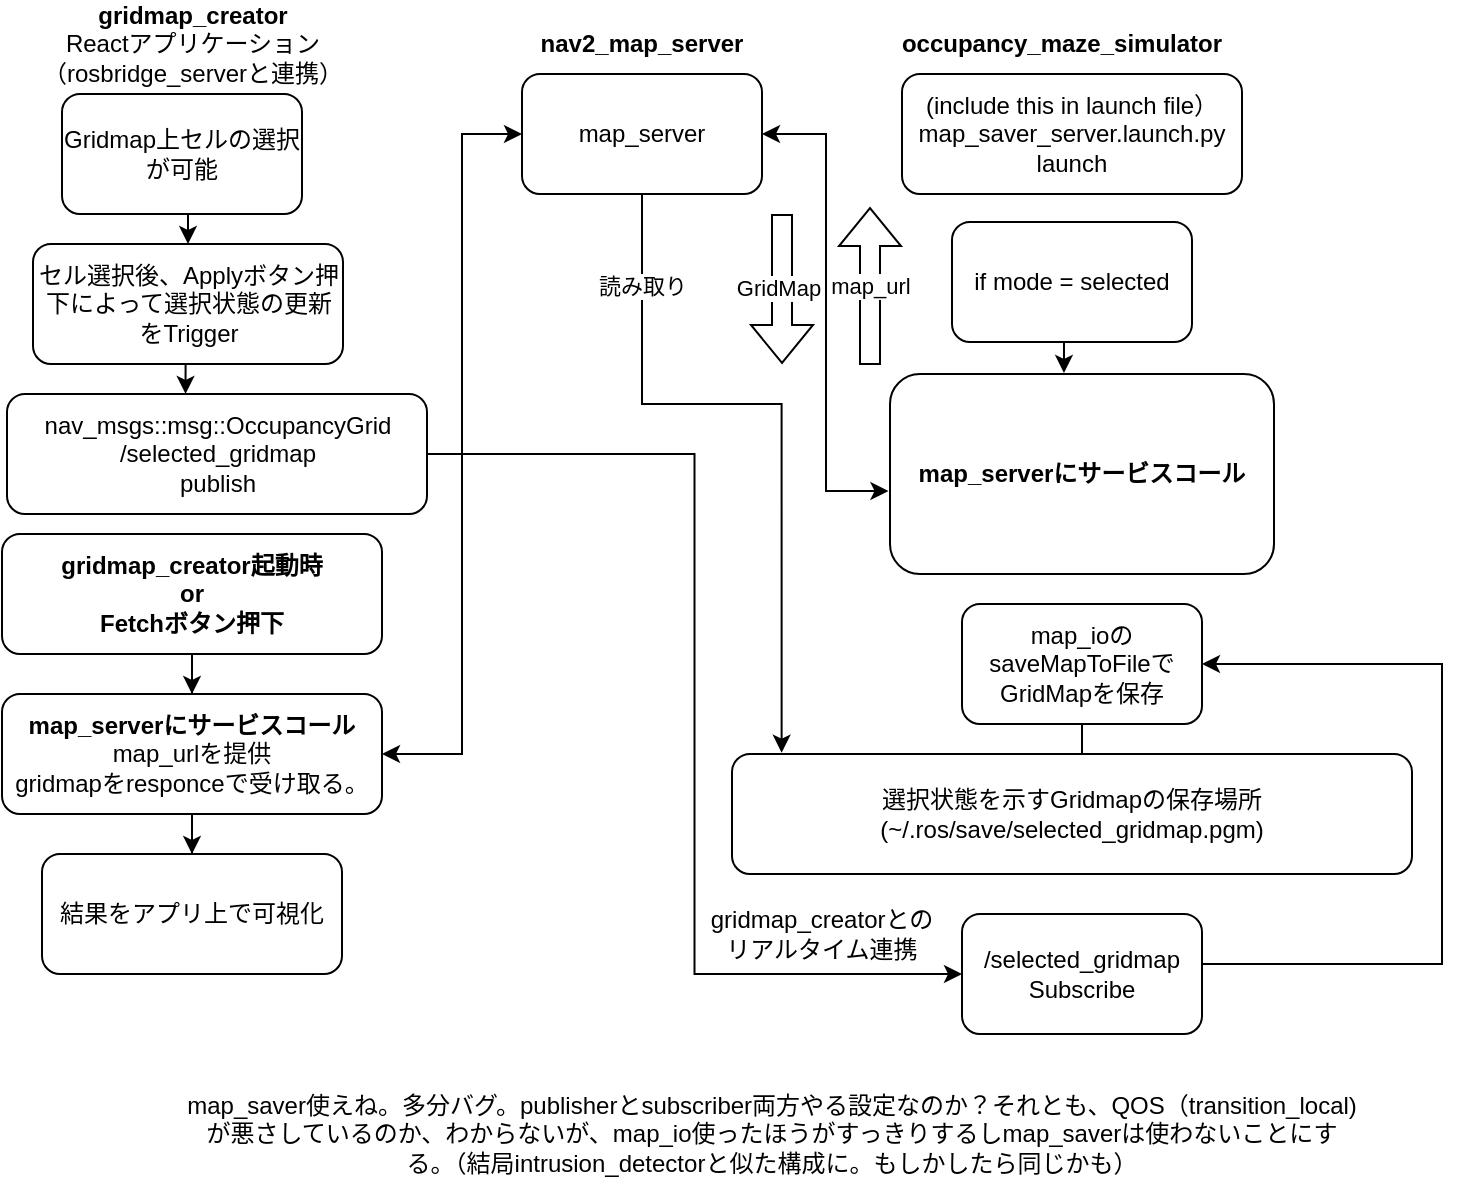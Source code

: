 <mxfile version="26.0.4">
  <diagram name="Page-1" id="C0TTzloq1Vdm2UTvwTLK">
    <mxGraphModel dx="989" dy="575" grid="1" gridSize="10" guides="1" tooltips="1" connect="1" arrows="1" fold="1" page="1" pageScale="1" pageWidth="1100" pageHeight="850" math="0" shadow="0">
      <root>
        <mxCell id="0" />
        <mxCell id="1" parent="0" />
        <mxCell id="lpFblWUsz3aCrupPQczd-22" style="edgeStyle=orthogonalEdgeStyle;rounded=0;orthogonalLoop=1;jettySize=auto;html=1;exitX=0.5;exitY=1;exitDx=0;exitDy=0;entryX=0.5;entryY=0;entryDx=0;entryDy=0;" parent="1" source="Qm9friMbtk5Wdlpzol8I-1" target="Qm9friMbtk5Wdlpzol8I-3" edge="1">
          <mxGeometry relative="1" as="geometry" />
        </mxCell>
        <mxCell id="Qm9friMbtk5Wdlpzol8I-1" value="Gridmap上セルの選択が可能" style="rounded=1;whiteSpace=wrap;html=1;" parent="1" vertex="1">
          <mxGeometry x="140" y="95" width="120" height="60" as="geometry" />
        </mxCell>
        <mxCell id="Qm9friMbtk5Wdlpzol8I-2" value="&lt;div&gt;&lt;b&gt;gridmap_creator&lt;/b&gt;&lt;/div&gt;Reactアプリケーション&lt;div&gt;（rosbridge_serverと連携）&lt;/div&gt;" style="text;html=1;align=center;verticalAlign=middle;whiteSpace=wrap;rounded=0;" parent="1" vertex="1">
          <mxGeometry x="117.5" y="50" width="175" height="40" as="geometry" />
        </mxCell>
        <mxCell id="Qm9friMbtk5Wdlpzol8I-3" value="セル選択後、Applyボタン押下によって選択状態の更新をTrigger" style="rounded=1;whiteSpace=wrap;html=1;" parent="1" vertex="1">
          <mxGeometry x="125.5" y="170" width="155" height="60" as="geometry" />
        </mxCell>
        <mxCell id="_t85q0Rl3mmEDD3trs_B-5" style="edgeStyle=orthogonalEdgeStyle;rounded=0;orthogonalLoop=1;jettySize=auto;html=1;exitX=1;exitY=0.5;exitDx=0;exitDy=0;entryX=0;entryY=0.5;entryDx=0;entryDy=0;" edge="1" parent="1" source="lpFblWUsz3aCrupPQczd-1" target="lpFblWUsz3aCrupPQczd-33">
          <mxGeometry relative="1" as="geometry" />
        </mxCell>
        <mxCell id="lpFblWUsz3aCrupPQczd-1" value="nav_msgs::msg::OccupancyGrid&lt;div&gt;/selected_gridmap&lt;/div&gt;&lt;div&gt;publish&lt;/div&gt;" style="rounded=1;whiteSpace=wrap;html=1;" parent="1" vertex="1">
          <mxGeometry x="112.5" y="245" width="210" height="60" as="geometry" />
        </mxCell>
        <mxCell id="lpFblWUsz3aCrupPQczd-2" value="&lt;div&gt;(include this in launch file）&lt;/div&gt;map_saver_server.launch.py&lt;div&gt;launch&lt;/div&gt;" style="rounded=1;whiteSpace=wrap;html=1;" parent="1" vertex="1">
          <mxGeometry x="560" y="85" width="170" height="60" as="geometry" />
        </mxCell>
        <mxCell id="lpFblWUsz3aCrupPQczd-3" value="&lt;b&gt;occupancy_maze_simulator&lt;/b&gt;" style="text;html=1;align=center;verticalAlign=middle;whiteSpace=wrap;rounded=0;" parent="1" vertex="1">
          <mxGeometry x="560" y="55" width="160" height="30" as="geometry" />
        </mxCell>
        <mxCell id="_t85q0Rl3mmEDD3trs_B-2" style="edgeStyle=orthogonalEdgeStyle;rounded=0;orthogonalLoop=1;jettySize=auto;html=1;exitX=0;exitY=0.5;exitDx=0;exitDy=0;entryX=1;entryY=0.5;entryDx=0;entryDy=0;startArrow=classic;startFill=1;" edge="1" parent="1" source="lpFblWUsz3aCrupPQczd-4" target="lpFblWUsz3aCrupPQczd-29">
          <mxGeometry relative="1" as="geometry">
            <Array as="points">
              <mxPoint x="340" y="115" />
              <mxPoint x="340" y="425" />
            </Array>
          </mxGeometry>
        </mxCell>
        <mxCell id="lpFblWUsz3aCrupPQczd-4" value="map_server" style="rounded=1;whiteSpace=wrap;html=1;" parent="1" vertex="1">
          <mxGeometry x="370" y="85" width="120" height="60" as="geometry" />
        </mxCell>
        <mxCell id="lpFblWUsz3aCrupPQczd-5" value="&lt;b&gt;nav2_map_server&lt;/b&gt;" style="text;html=1;align=center;verticalAlign=middle;whiteSpace=wrap;rounded=0;" parent="1" vertex="1">
          <mxGeometry x="400" y="55" width="60" height="30" as="geometry" />
        </mxCell>
        <mxCell id="lpFblWUsz3aCrupPQczd-6" value="if mode = selected" style="rounded=1;whiteSpace=wrap;html=1;" parent="1" vertex="1">
          <mxGeometry x="585" y="159" width="120" height="60" as="geometry" />
        </mxCell>
        <mxCell id="lpFblWUsz3aCrupPQczd-8" value="&lt;b&gt;map_serverにサービスコール&lt;/b&gt;" style="rounded=1;whiteSpace=wrap;html=1;" parent="1" vertex="1">
          <mxGeometry x="554" y="235" width="192" height="100" as="geometry" />
        </mxCell>
        <mxCell id="lpFblWUsz3aCrupPQczd-16" value="選択状態を示すGridmapの保存場所&lt;div&gt;(~/.ros/save/selected_gridmap.pgm)&lt;/div&gt;" style="rounded=1;whiteSpace=wrap;html=1;" parent="1" vertex="1">
          <mxGeometry x="475" y="425" width="340" height="60" as="geometry" />
        </mxCell>
        <mxCell id="lpFblWUsz3aCrupPQczd-24" style="edgeStyle=orthogonalEdgeStyle;rounded=0;orthogonalLoop=1;jettySize=auto;html=1;exitX=0.5;exitY=1;exitDx=0;exitDy=0;entryX=0.425;entryY=-0.001;entryDx=0;entryDy=0;entryPerimeter=0;" parent="1" source="Qm9friMbtk5Wdlpzol8I-3" target="lpFblWUsz3aCrupPQczd-1" edge="1">
          <mxGeometry relative="1" as="geometry" />
        </mxCell>
        <mxCell id="lpFblWUsz3aCrupPQczd-25" style="edgeStyle=orthogonalEdgeStyle;rounded=0;orthogonalLoop=1;jettySize=auto;html=1;exitX=0.5;exitY=1;exitDx=0;exitDy=0;entryX=0.453;entryY=-0.005;entryDx=0;entryDy=0;entryPerimeter=0;" parent="1" source="lpFblWUsz3aCrupPQczd-6" target="lpFblWUsz3aCrupPQczd-8" edge="1">
          <mxGeometry relative="1" as="geometry" />
        </mxCell>
        <mxCell id="lpFblWUsz3aCrupPQczd-30" value="" style="edgeStyle=orthogonalEdgeStyle;rounded=0;orthogonalLoop=1;jettySize=auto;html=1;" parent="1" source="lpFblWUsz3aCrupPQczd-28" target="lpFblWUsz3aCrupPQczd-29" edge="1">
          <mxGeometry relative="1" as="geometry" />
        </mxCell>
        <mxCell id="lpFblWUsz3aCrupPQczd-28" value="&lt;b&gt;gridmap_creator起動時&lt;/b&gt;&lt;div&gt;&lt;b&gt;or&lt;/b&gt;&lt;/div&gt;&lt;div&gt;&lt;b&gt;Fetchボタン押下&lt;/b&gt;&lt;/div&gt;" style="rounded=1;whiteSpace=wrap;html=1;" parent="1" vertex="1">
          <mxGeometry x="110" y="315" width="190" height="60" as="geometry" />
        </mxCell>
        <mxCell id="lpFblWUsz3aCrupPQczd-32" value="" style="edgeStyle=orthogonalEdgeStyle;rounded=0;orthogonalLoop=1;jettySize=auto;html=1;" parent="1" source="lpFblWUsz3aCrupPQczd-29" target="lpFblWUsz3aCrupPQczd-31" edge="1">
          <mxGeometry relative="1" as="geometry" />
        </mxCell>
        <mxCell id="lpFblWUsz3aCrupPQczd-29" value="&lt;b&gt;map_serverにサービスコール&lt;/b&gt;&lt;div&gt;map_urlを提供&lt;/div&gt;&lt;div&gt;gridmapをresponceで受け取る。&lt;/div&gt;" style="rounded=1;whiteSpace=wrap;html=1;" parent="1" vertex="1">
          <mxGeometry x="110" y="395" width="190" height="60" as="geometry" />
        </mxCell>
        <mxCell id="lpFblWUsz3aCrupPQczd-31" value="結果をアプリ上で可視化" style="rounded=1;whiteSpace=wrap;html=1;" parent="1" vertex="1">
          <mxGeometry x="130" y="475" width="150" height="60" as="geometry" />
        </mxCell>
        <mxCell id="lpFblWUsz3aCrupPQczd-35" style="edgeStyle=orthogonalEdgeStyle;rounded=0;orthogonalLoop=1;jettySize=auto;html=1;entryX=1;entryY=0.5;entryDx=0;entryDy=0;" parent="1" source="lpFblWUsz3aCrupPQczd-33" target="_t85q0Rl3mmEDD3trs_B-3" edge="1">
          <mxGeometry relative="1" as="geometry">
            <Array as="points">
              <mxPoint x="830" y="530" />
              <mxPoint x="830" y="380" />
            </Array>
          </mxGeometry>
        </mxCell>
        <mxCell id="lpFblWUsz3aCrupPQczd-33" value="/selected_gridmap&lt;div&gt;Subscribe&lt;/div&gt;" style="rounded=1;whiteSpace=wrap;html=1;" parent="1" vertex="1">
          <mxGeometry x="590" y="505" width="120" height="60" as="geometry" />
        </mxCell>
        <mxCell id="lpFblWUsz3aCrupPQczd-34" value="gridmap_creatorとの&lt;div&gt;リアルタイム連携&lt;/div&gt;" style="text;html=1;align=center;verticalAlign=middle;whiteSpace=wrap;rounded=0;" parent="1" vertex="1">
          <mxGeometry x="450" y="500" width="140" height="30" as="geometry" />
        </mxCell>
        <mxCell id="_t85q0Rl3mmEDD3trs_B-1" value="map_saver使えね。多分バグ。publisherとsubscriber両方やる設定なのか？それとも、QOS（transition_local)が悪さしているのか、わからないが、map_io使ったほうがすっきりするしmap_saverは使わないことにする。（結局intrusion_detectorと似た構成に。もしかしたら同じかも）" style="text;html=1;align=center;verticalAlign=middle;whiteSpace=wrap;rounded=0;" vertex="1" parent="1">
          <mxGeometry x="200" y="600" width="590" height="30" as="geometry" />
        </mxCell>
        <mxCell id="_t85q0Rl3mmEDD3trs_B-4" style="edgeStyle=orthogonalEdgeStyle;rounded=0;orthogonalLoop=1;jettySize=auto;html=1;entryX=0.5;entryY=0;entryDx=0;entryDy=0;endArrow=none;endFill=0;" edge="1" parent="1" source="_t85q0Rl3mmEDD3trs_B-3" target="lpFblWUsz3aCrupPQczd-16">
          <mxGeometry relative="1" as="geometry">
            <Array as="points">
              <mxPoint x="650" y="425" />
            </Array>
          </mxGeometry>
        </mxCell>
        <mxCell id="_t85q0Rl3mmEDD3trs_B-3" value="map_ioのsaveMapToFileで&lt;div&gt;GridMapを保存&lt;/div&gt;" style="rounded=1;whiteSpace=wrap;html=1;" vertex="1" parent="1">
          <mxGeometry x="590" y="350" width="120" height="60" as="geometry" />
        </mxCell>
        <mxCell id="_t85q0Rl3mmEDD3trs_B-6" style="edgeStyle=orthogonalEdgeStyle;rounded=0;orthogonalLoop=1;jettySize=auto;html=1;entryX=0.073;entryY=-0.011;entryDx=0;entryDy=0;entryPerimeter=0;" edge="1" parent="1" source="lpFblWUsz3aCrupPQczd-4" target="lpFblWUsz3aCrupPQczd-16">
          <mxGeometry relative="1" as="geometry">
            <Array as="points">
              <mxPoint x="430" y="250" />
              <mxPoint x="500" y="250" />
            </Array>
          </mxGeometry>
        </mxCell>
        <mxCell id="_t85q0Rl3mmEDD3trs_B-7" value="読み取り" style="edgeLabel;html=1;align=center;verticalAlign=middle;resizable=0;points=[];" vertex="1" connectable="0" parent="_t85q0Rl3mmEDD3trs_B-6">
          <mxGeometry x="-0.739" relative="1" as="geometry">
            <mxPoint as="offset" />
          </mxGeometry>
        </mxCell>
        <mxCell id="_t85q0Rl3mmEDD3trs_B-10" style="edgeStyle=orthogonalEdgeStyle;rounded=0;orthogonalLoop=1;jettySize=auto;html=1;exitX=1;exitY=0.5;exitDx=0;exitDy=0;entryX=-0.004;entryY=0.585;entryDx=0;entryDy=0;entryPerimeter=0;startArrow=classic;startFill=1;" edge="1" parent="1" source="lpFblWUsz3aCrupPQczd-4" target="lpFblWUsz3aCrupPQczd-8">
          <mxGeometry relative="1" as="geometry" />
        </mxCell>
        <mxCell id="_t85q0Rl3mmEDD3trs_B-11" value="" style="shape=flexArrow;endArrow=classic;html=1;rounded=0;" edge="1" parent="1">
          <mxGeometry width="50" height="50" relative="1" as="geometry">
            <mxPoint x="544" y="230.5" as="sourcePoint" />
            <mxPoint x="544" y="151.5" as="targetPoint" />
          </mxGeometry>
        </mxCell>
        <mxCell id="_t85q0Rl3mmEDD3trs_B-12" value="map_url" style="edgeLabel;html=1;align=center;verticalAlign=middle;resizable=0;points=[];" vertex="1" connectable="0" parent="_t85q0Rl3mmEDD3trs_B-11">
          <mxGeometry x="0.258" y="-4" relative="1" as="geometry">
            <mxPoint x="-4" y="10" as="offset" />
          </mxGeometry>
        </mxCell>
        <mxCell id="_t85q0Rl3mmEDD3trs_B-13" value="" style="shape=flexArrow;endArrow=classic;html=1;rounded=0;" edge="1" parent="1">
          <mxGeometry width="50" height="50" relative="1" as="geometry">
            <mxPoint x="500.0" y="155" as="sourcePoint" />
            <mxPoint x="500" y="230" as="targetPoint" />
          </mxGeometry>
        </mxCell>
        <mxCell id="_t85q0Rl3mmEDD3trs_B-14" value="GridMap" style="edgeLabel;html=1;align=center;verticalAlign=middle;resizable=0;points=[];" vertex="1" connectable="0" parent="_t85q0Rl3mmEDD3trs_B-13">
          <mxGeometry x="0.258" y="-4" relative="1" as="geometry">
            <mxPoint x="2" y="-10" as="offset" />
          </mxGeometry>
        </mxCell>
      </root>
    </mxGraphModel>
  </diagram>
</mxfile>
